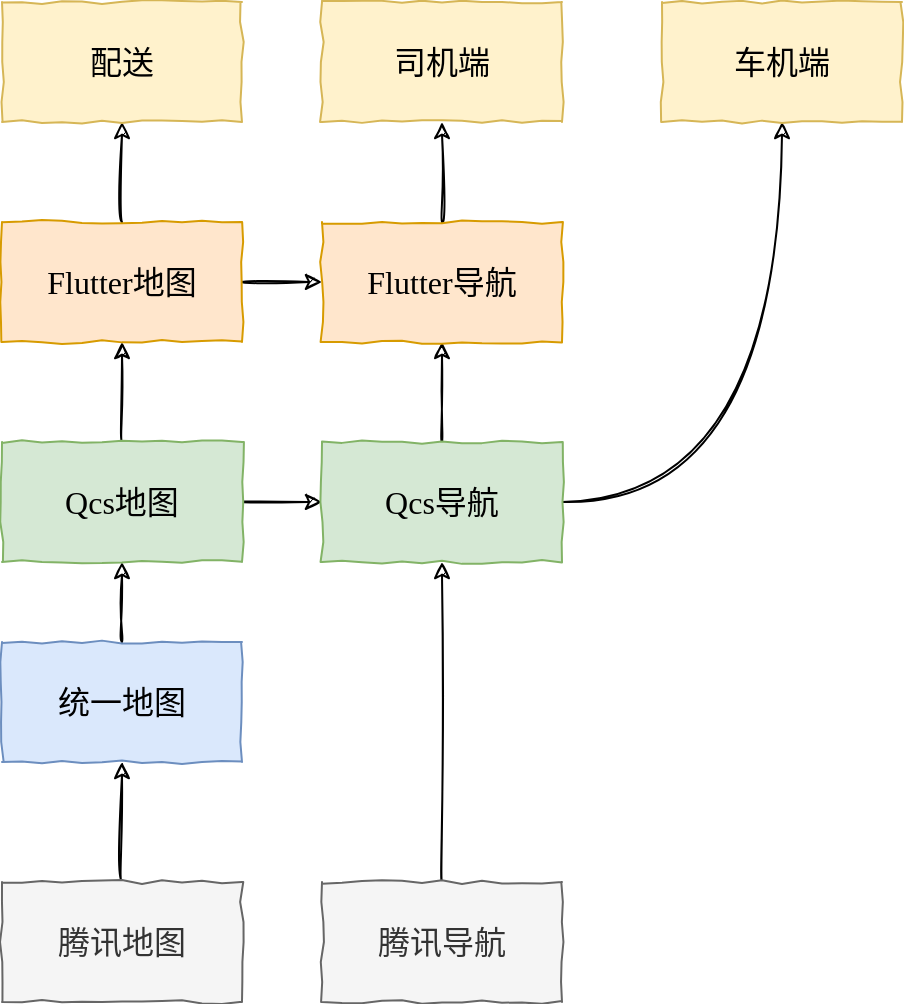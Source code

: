 <mxfile version="14.8.0" type="github">
  <diagram id="yc3j4aRurfEIkj48prlm" name="第 1 页">
    <mxGraphModel dx="946" dy="646" grid="1" gridSize="10" guides="1" tooltips="1" connect="1" arrows="1" fold="1" page="0" pageScale="1" pageWidth="827" pageHeight="1169" math="0" shadow="0">
      <root>
        <mxCell id="0" />
        <mxCell id="1" parent="0" />
        <mxCell id="ZQpTYlrvUTQmXjHgYQ69-4" style="edgeStyle=orthogonalEdgeStyle;orthogonalLoop=1;jettySize=auto;html=1;entryX=0.5;entryY=1;entryDx=0;entryDy=0;fontFamily=Comic Sans MS;fontSize=16;curved=1;sketch=1;" edge="1" parent="1" source="ZQpTYlrvUTQmXjHgYQ69-1" target="ZQpTYlrvUTQmXjHgYQ69-3">
          <mxGeometry relative="1" as="geometry" />
        </mxCell>
        <mxCell id="ZQpTYlrvUTQmXjHgYQ69-1" value="腾讯地图" style="rounded=0;whiteSpace=wrap;html=1;sketch=0;treeFolding=0;treeMoving=0;comic=1;fontSize=16;fontFamily=Comic Sans MS;fillColor=#f5f5f5;strokeColor=#666666;fontColor=#333333;" vertex="1" parent="1">
          <mxGeometry x="150" y="460" width="120" height="60" as="geometry" />
        </mxCell>
        <mxCell id="ZQpTYlrvUTQmXjHgYQ69-14" style="edgeStyle=orthogonalEdgeStyle;curved=1;sketch=1;orthogonalLoop=1;jettySize=auto;html=1;exitX=0.5;exitY=0;exitDx=0;exitDy=0;entryX=0.5;entryY=1;entryDx=0;entryDy=0;fontFamily=Comic Sans MS;fontSize=16;" edge="1" parent="1" source="ZQpTYlrvUTQmXjHgYQ69-2" target="ZQpTYlrvUTQmXjHgYQ69-6">
          <mxGeometry relative="1" as="geometry" />
        </mxCell>
        <mxCell id="ZQpTYlrvUTQmXjHgYQ69-2" value="腾讯导航" style="rounded=0;whiteSpace=wrap;html=1;sketch=0;treeFolding=0;treeMoving=0;comic=1;fontSize=16;fontFamily=Comic Sans MS;fillColor=#f5f5f5;strokeColor=#666666;fontColor=#333333;" vertex="1" parent="1">
          <mxGeometry x="310" y="460" width="120" height="60" as="geometry" />
        </mxCell>
        <mxCell id="ZQpTYlrvUTQmXjHgYQ69-9" style="edgeStyle=orthogonalEdgeStyle;curved=1;sketch=1;orthogonalLoop=1;jettySize=auto;html=1;exitX=0.5;exitY=0;exitDx=0;exitDy=0;entryX=0.5;entryY=1;entryDx=0;entryDy=0;fontFamily=Comic Sans MS;fontSize=16;" edge="1" parent="1" source="ZQpTYlrvUTQmXjHgYQ69-3" target="ZQpTYlrvUTQmXjHgYQ69-5">
          <mxGeometry relative="1" as="geometry" />
        </mxCell>
        <mxCell id="ZQpTYlrvUTQmXjHgYQ69-3" value="统一地图" style="rounded=0;whiteSpace=wrap;html=1;sketch=0;treeFolding=0;treeMoving=0;comic=1;fontSize=16;fontFamily=Comic Sans MS;fillColor=#dae8fc;strokeColor=#6c8ebf;" vertex="1" parent="1">
          <mxGeometry x="150" y="340" width="120" height="60" as="geometry" />
        </mxCell>
        <mxCell id="ZQpTYlrvUTQmXjHgYQ69-10" style="edgeStyle=orthogonalEdgeStyle;curved=1;sketch=1;orthogonalLoop=1;jettySize=auto;html=1;exitX=0.5;exitY=0;exitDx=0;exitDy=0;entryX=0.5;entryY=1;entryDx=0;entryDy=0;fontFamily=Comic Sans MS;fontSize=16;" edge="1" parent="1" source="ZQpTYlrvUTQmXjHgYQ69-5" target="ZQpTYlrvUTQmXjHgYQ69-7">
          <mxGeometry relative="1" as="geometry" />
        </mxCell>
        <mxCell id="ZQpTYlrvUTQmXjHgYQ69-11" style="edgeStyle=orthogonalEdgeStyle;curved=1;sketch=1;orthogonalLoop=1;jettySize=auto;html=1;exitX=1;exitY=0.5;exitDx=0;exitDy=0;entryX=0;entryY=0.5;entryDx=0;entryDy=0;fontFamily=Comic Sans MS;fontSize=16;" edge="1" parent="1" source="ZQpTYlrvUTQmXjHgYQ69-5" target="ZQpTYlrvUTQmXjHgYQ69-6">
          <mxGeometry relative="1" as="geometry" />
        </mxCell>
        <mxCell id="ZQpTYlrvUTQmXjHgYQ69-5" value="Qcs地图" style="rounded=0;whiteSpace=wrap;html=1;sketch=0;treeFolding=0;treeMoving=0;comic=1;fontSize=16;fontFamily=Comic Sans MS;fillColor=#d5e8d4;strokeColor=#82b366;" vertex="1" parent="1">
          <mxGeometry x="150" y="240" width="120" height="60" as="geometry" />
        </mxCell>
        <mxCell id="ZQpTYlrvUTQmXjHgYQ69-12" style="edgeStyle=orthogonalEdgeStyle;curved=1;sketch=1;orthogonalLoop=1;jettySize=auto;html=1;exitX=0.5;exitY=0;exitDx=0;exitDy=0;entryX=0.5;entryY=1;entryDx=0;entryDy=0;fontFamily=Comic Sans MS;fontSize=16;" edge="1" parent="1" source="ZQpTYlrvUTQmXjHgYQ69-6" target="ZQpTYlrvUTQmXjHgYQ69-8">
          <mxGeometry relative="1" as="geometry" />
        </mxCell>
        <mxCell id="ZQpTYlrvUTQmXjHgYQ69-20" style="edgeStyle=orthogonalEdgeStyle;curved=1;sketch=1;orthogonalLoop=1;jettySize=auto;html=1;exitX=1;exitY=0.5;exitDx=0;exitDy=0;entryX=0.5;entryY=1;entryDx=0;entryDy=0;fontFamily=Comic Sans MS;fontSize=16;" edge="1" parent="1" source="ZQpTYlrvUTQmXjHgYQ69-6" target="ZQpTYlrvUTQmXjHgYQ69-17">
          <mxGeometry relative="1" as="geometry" />
        </mxCell>
        <mxCell id="ZQpTYlrvUTQmXjHgYQ69-6" value="Qcs导航" style="rounded=0;whiteSpace=wrap;html=1;sketch=0;treeFolding=0;treeMoving=0;comic=1;fontSize=16;fontFamily=Comic Sans MS;fillColor=#d5e8d4;strokeColor=#82b366;" vertex="1" parent="1">
          <mxGeometry x="310" y="240" width="120" height="60" as="geometry" />
        </mxCell>
        <mxCell id="ZQpTYlrvUTQmXjHgYQ69-13" style="edgeStyle=orthogonalEdgeStyle;curved=1;sketch=1;orthogonalLoop=1;jettySize=auto;html=1;exitX=1;exitY=0.5;exitDx=0;exitDy=0;entryX=0;entryY=0.5;entryDx=0;entryDy=0;fontFamily=Comic Sans MS;fontSize=16;" edge="1" parent="1" source="ZQpTYlrvUTQmXjHgYQ69-7" target="ZQpTYlrvUTQmXjHgYQ69-8">
          <mxGeometry relative="1" as="geometry" />
        </mxCell>
        <mxCell id="ZQpTYlrvUTQmXjHgYQ69-18" style="edgeStyle=orthogonalEdgeStyle;curved=1;sketch=1;orthogonalLoop=1;jettySize=auto;html=1;exitX=0.5;exitY=0;exitDx=0;exitDy=0;entryX=0.5;entryY=1;entryDx=0;entryDy=0;fontFamily=Comic Sans MS;fontSize=16;" edge="1" parent="1" source="ZQpTYlrvUTQmXjHgYQ69-7" target="ZQpTYlrvUTQmXjHgYQ69-15">
          <mxGeometry relative="1" as="geometry" />
        </mxCell>
        <mxCell id="ZQpTYlrvUTQmXjHgYQ69-7" value="Flutter地图" style="rounded=0;whiteSpace=wrap;html=1;sketch=0;treeFolding=0;treeMoving=0;comic=1;fontSize=16;fontFamily=Comic Sans MS;fillColor=#ffe6cc;strokeColor=#d79b00;" vertex="1" parent="1">
          <mxGeometry x="150" y="130" width="120" height="60" as="geometry" />
        </mxCell>
        <mxCell id="ZQpTYlrvUTQmXjHgYQ69-19" style="edgeStyle=orthogonalEdgeStyle;curved=1;sketch=1;orthogonalLoop=1;jettySize=auto;html=1;exitX=0.5;exitY=0;exitDx=0;exitDy=0;entryX=0.5;entryY=1;entryDx=0;entryDy=0;fontFamily=Comic Sans MS;fontSize=16;" edge="1" parent="1" source="ZQpTYlrvUTQmXjHgYQ69-8" target="ZQpTYlrvUTQmXjHgYQ69-16">
          <mxGeometry relative="1" as="geometry" />
        </mxCell>
        <mxCell id="ZQpTYlrvUTQmXjHgYQ69-8" value="Flutter导航" style="rounded=0;whiteSpace=wrap;html=1;sketch=0;treeFolding=0;treeMoving=0;comic=1;fontSize=16;fontFamily=Comic Sans MS;fillColor=#ffe6cc;strokeColor=#d79b00;" vertex="1" parent="1">
          <mxGeometry x="310" y="130" width="120" height="60" as="geometry" />
        </mxCell>
        <mxCell id="ZQpTYlrvUTQmXjHgYQ69-15" value="配送" style="rounded=0;whiteSpace=wrap;html=1;sketch=0;treeFolding=0;treeMoving=0;comic=1;fontSize=16;fontFamily=Comic Sans MS;fillColor=#fff2cc;strokeColor=#d6b656;" vertex="1" parent="1">
          <mxGeometry x="150" y="20" width="120" height="60" as="geometry" />
        </mxCell>
        <mxCell id="ZQpTYlrvUTQmXjHgYQ69-16" value="司机端" style="rounded=0;whiteSpace=wrap;html=1;sketch=0;treeFolding=0;treeMoving=0;comic=1;fontSize=16;fontFamily=Comic Sans MS;fillColor=#fff2cc;strokeColor=#d6b656;" vertex="1" parent="1">
          <mxGeometry x="310" y="20" width="120" height="60" as="geometry" />
        </mxCell>
        <mxCell id="ZQpTYlrvUTQmXjHgYQ69-17" value="车机端" style="rounded=0;whiteSpace=wrap;html=1;sketch=0;treeFolding=0;treeMoving=0;comic=1;fontSize=16;fontFamily=Comic Sans MS;fillColor=#fff2cc;strokeColor=#d6b656;" vertex="1" parent="1">
          <mxGeometry x="480" y="20" width="120" height="60" as="geometry" />
        </mxCell>
      </root>
    </mxGraphModel>
  </diagram>
</mxfile>
